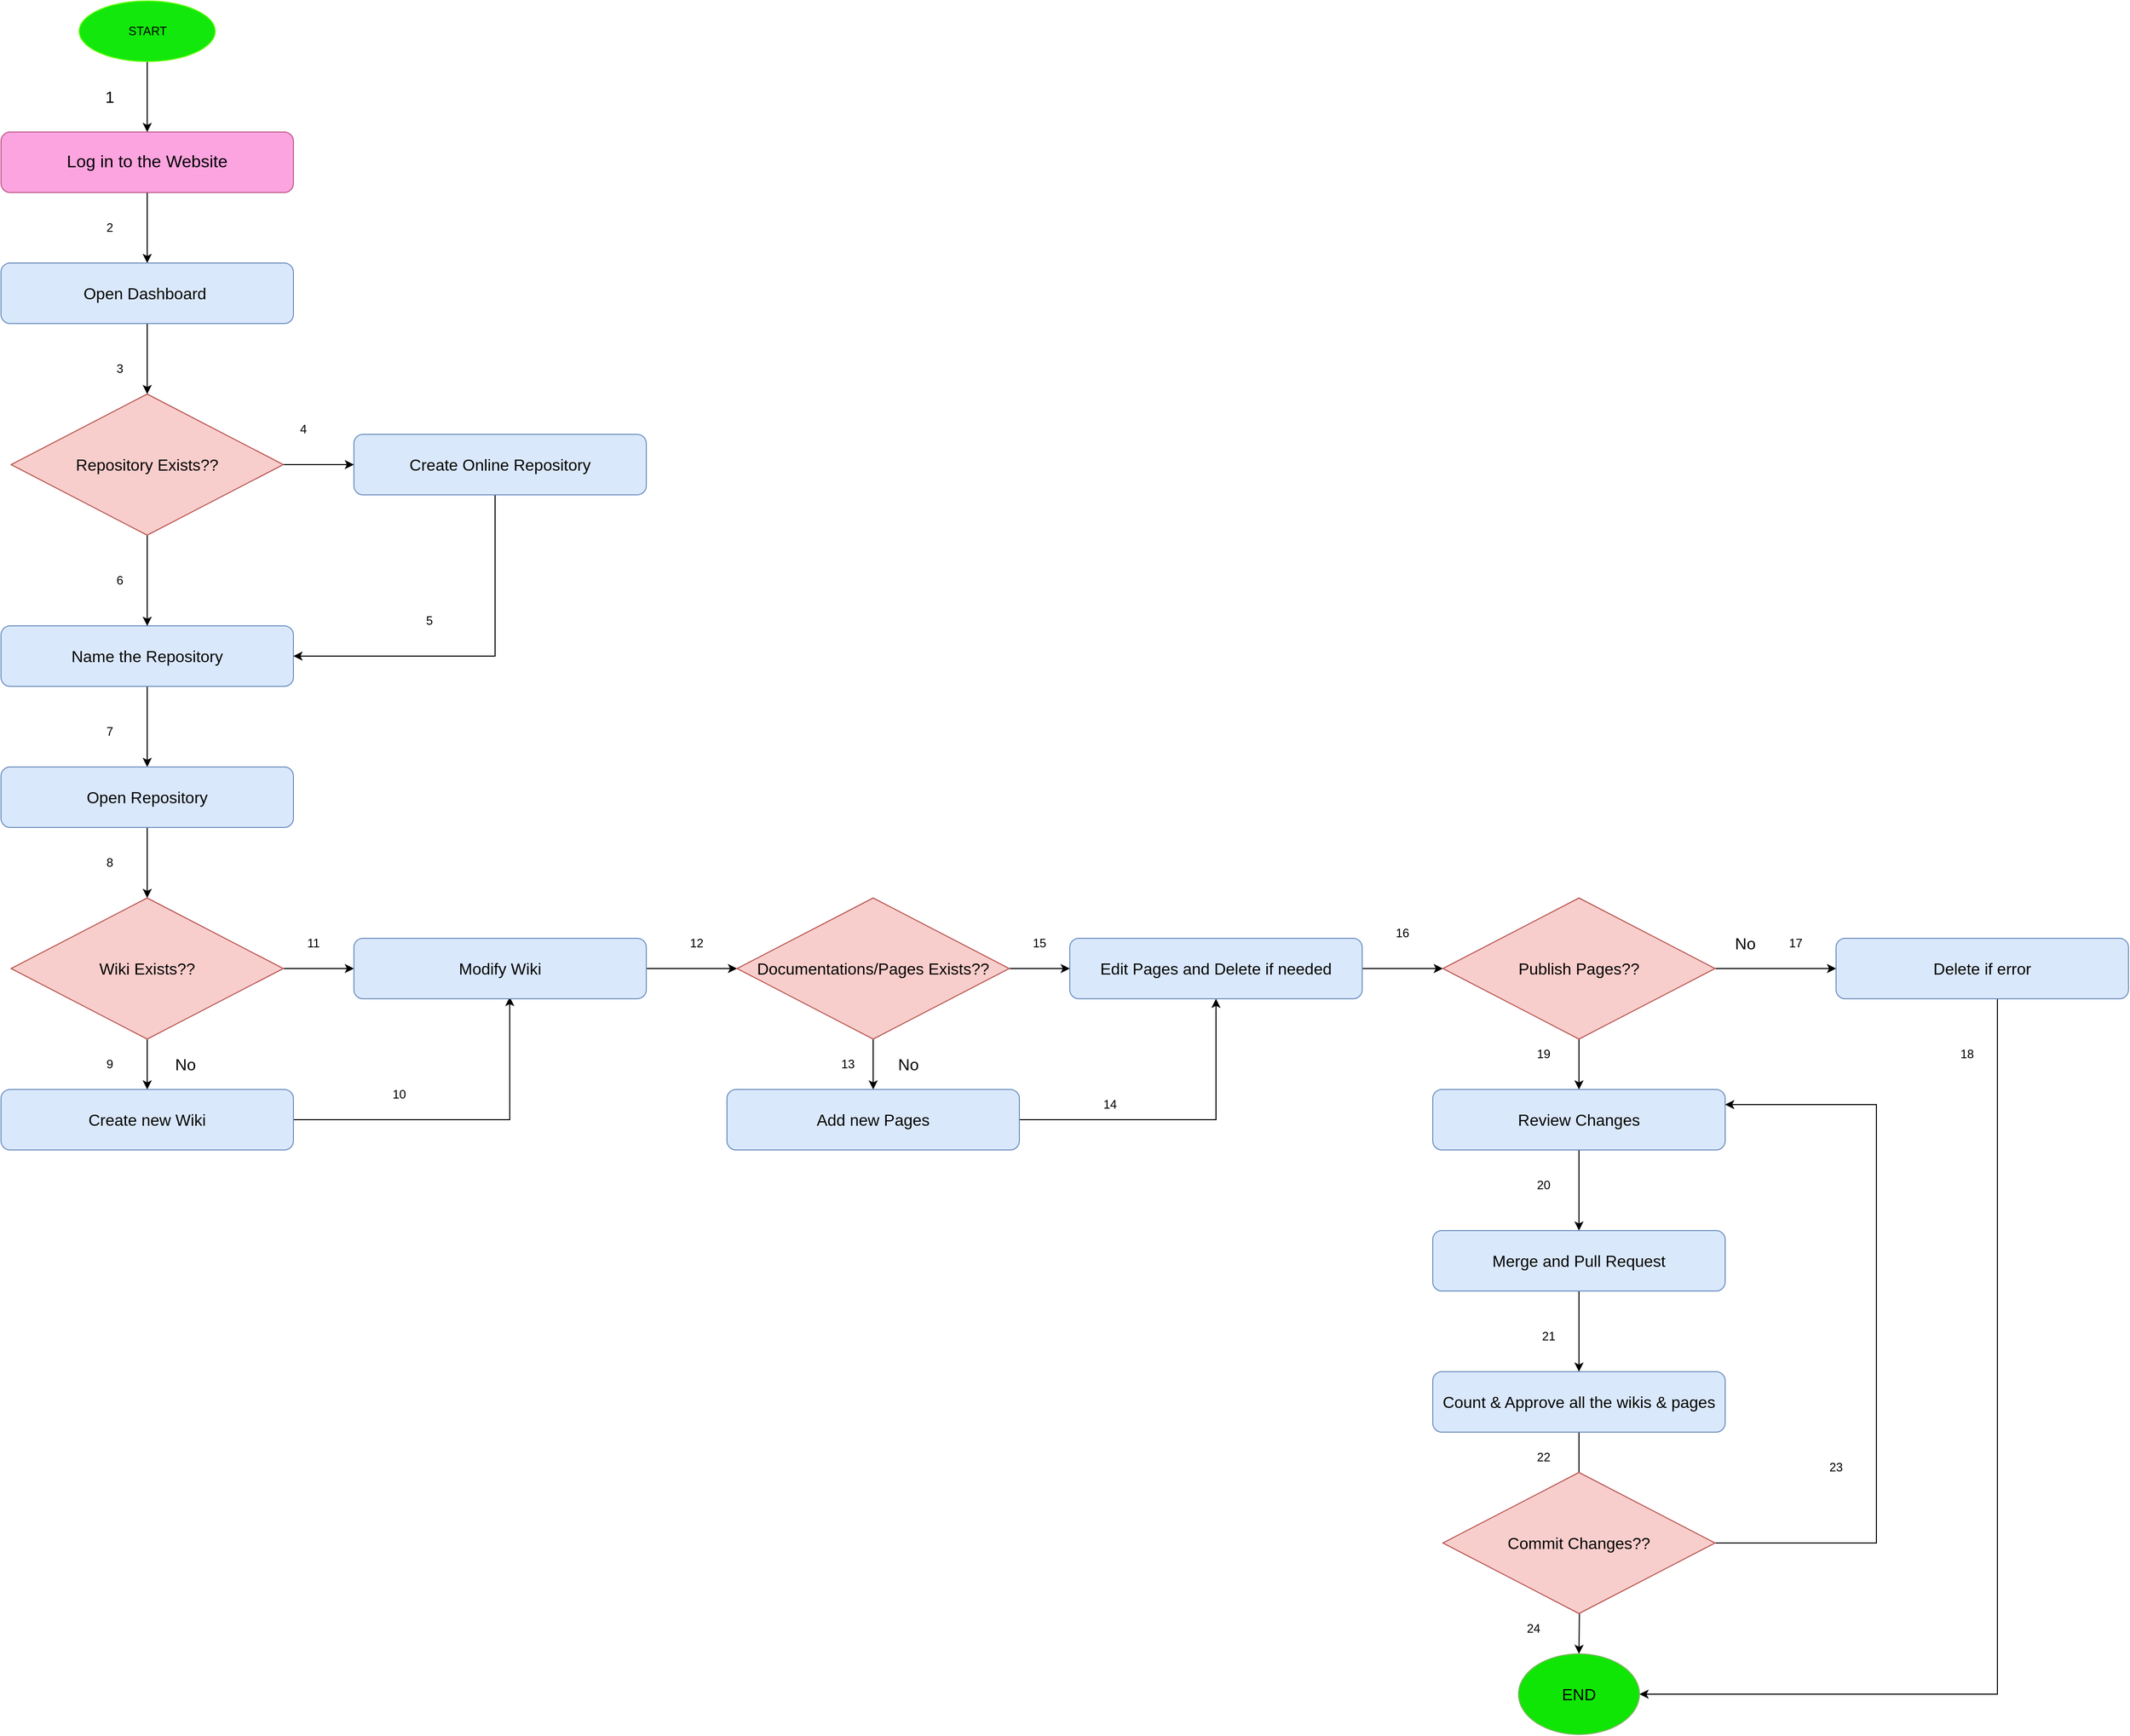 <mxfile version="21.6.6" type="device">
  <diagram name="Page-1" id="QI7qixuwSl6rum5H3rMc">
    <mxGraphModel dx="1631" dy="1510" grid="1" gridSize="10" guides="1" tooltips="1" connect="1" arrows="1" fold="1" page="1" pageScale="1" pageWidth="850" pageHeight="1100" math="0" shadow="0">
      <root>
        <mxCell id="0" />
        <mxCell id="1" parent="0" />
        <mxCell id="DgEjmwJFmkT8wPoqMNxU-25" value="" style="edgeStyle=orthogonalEdgeStyle;rounded=0;orthogonalLoop=1;jettySize=auto;html=1;" edge="1" parent="1" source="DgEjmwJFmkT8wPoqMNxU-1" target="DgEjmwJFmkT8wPoqMNxU-2">
          <mxGeometry relative="1" as="geometry" />
        </mxCell>
        <mxCell id="DgEjmwJFmkT8wPoqMNxU-1" value="START" style="ellipse;whiteSpace=wrap;html=1;fillColor=#13E80C;strokeColor=#61FF05;" vertex="1" parent="1">
          <mxGeometry x="-742.5" y="-160" width="135" height="60" as="geometry" />
        </mxCell>
        <mxCell id="DgEjmwJFmkT8wPoqMNxU-26" value="" style="edgeStyle=orthogonalEdgeStyle;rounded=0;orthogonalLoop=1;jettySize=auto;html=1;" edge="1" parent="1" source="DgEjmwJFmkT8wPoqMNxU-2" target="DgEjmwJFmkT8wPoqMNxU-5">
          <mxGeometry relative="1" as="geometry" />
        </mxCell>
        <mxCell id="DgEjmwJFmkT8wPoqMNxU-2" value="&lt;font style=&quot;font-size: 17px;&quot;&gt;Log in to the Website&lt;/font&gt;" style="rounded=1;whiteSpace=wrap;html=1;fillColor=#FCA4DF;strokeColor=#BF588B;" vertex="1" parent="1">
          <mxGeometry x="-820" y="-30" width="290" height="60" as="geometry" />
        </mxCell>
        <mxCell id="DgEjmwJFmkT8wPoqMNxU-31" value="" style="edgeStyle=orthogonalEdgeStyle;rounded=0;orthogonalLoop=1;jettySize=auto;html=1;" edge="1" parent="1" source="DgEjmwJFmkT8wPoqMNxU-3" target="DgEjmwJFmkT8wPoqMNxU-7">
          <mxGeometry relative="1" as="geometry" />
        </mxCell>
        <mxCell id="DgEjmwJFmkT8wPoqMNxU-3" value="&lt;font style=&quot;font-size: 16px;&quot;&gt;Name the Repository&lt;/font&gt;" style="rounded=1;whiteSpace=wrap;html=1;fillColor=#dae8fc;strokeColor=#6c8ebf;" vertex="1" parent="1">
          <mxGeometry x="-820" y="460" width="290" height="60" as="geometry" />
        </mxCell>
        <mxCell id="DgEjmwJFmkT8wPoqMNxU-30" style="edgeStyle=orthogonalEdgeStyle;rounded=0;orthogonalLoop=1;jettySize=auto;html=1;entryX=1;entryY=0.5;entryDx=0;entryDy=0;" edge="1" parent="1" source="DgEjmwJFmkT8wPoqMNxU-4" target="DgEjmwJFmkT8wPoqMNxU-3">
          <mxGeometry relative="1" as="geometry">
            <Array as="points">
              <mxPoint x="-330" y="490" />
            </Array>
          </mxGeometry>
        </mxCell>
        <mxCell id="DgEjmwJFmkT8wPoqMNxU-4" value="&lt;font style=&quot;font-size: 16px;&quot;&gt;Create Online Repository&lt;/font&gt;" style="rounded=1;whiteSpace=wrap;html=1;fillColor=#dae8fc;strokeColor=#6c8ebf;" vertex="1" parent="1">
          <mxGeometry x="-470" y="270" width="290" height="60" as="geometry" />
        </mxCell>
        <mxCell id="DgEjmwJFmkT8wPoqMNxU-27" value="" style="edgeStyle=orthogonalEdgeStyle;rounded=0;orthogonalLoop=1;jettySize=auto;html=1;" edge="1" parent="1" source="DgEjmwJFmkT8wPoqMNxU-5" target="DgEjmwJFmkT8wPoqMNxU-6">
          <mxGeometry relative="1" as="geometry" />
        </mxCell>
        <mxCell id="DgEjmwJFmkT8wPoqMNxU-5" value="&lt;font style=&quot;font-size: 16px;&quot;&gt;Open Dashboard&amp;nbsp;&lt;/font&gt;" style="rounded=1;whiteSpace=wrap;html=1;fillColor=#dae8fc;strokeColor=#6c8ebf;" vertex="1" parent="1">
          <mxGeometry x="-820" y="100" width="290" height="60" as="geometry" />
        </mxCell>
        <mxCell id="DgEjmwJFmkT8wPoqMNxU-28" value="" style="edgeStyle=orthogonalEdgeStyle;rounded=0;orthogonalLoop=1;jettySize=auto;html=1;" edge="1" parent="1" source="DgEjmwJFmkT8wPoqMNxU-6" target="DgEjmwJFmkT8wPoqMNxU-4">
          <mxGeometry relative="1" as="geometry" />
        </mxCell>
        <mxCell id="DgEjmwJFmkT8wPoqMNxU-29" value="" style="edgeStyle=orthogonalEdgeStyle;rounded=0;orthogonalLoop=1;jettySize=auto;html=1;" edge="1" parent="1" source="DgEjmwJFmkT8wPoqMNxU-6" target="DgEjmwJFmkT8wPoqMNxU-3">
          <mxGeometry relative="1" as="geometry" />
        </mxCell>
        <mxCell id="DgEjmwJFmkT8wPoqMNxU-6" value="&lt;span style=&quot;font-size: 16px;&quot;&gt;Repository Exists??&lt;/span&gt;" style="rhombus;whiteSpace=wrap;html=1;fillColor=#f8cecc;strokeColor=#b85450;" vertex="1" parent="1">
          <mxGeometry x="-810" y="230" width="270" height="140" as="geometry" />
        </mxCell>
        <mxCell id="DgEjmwJFmkT8wPoqMNxU-32" value="" style="edgeStyle=orthogonalEdgeStyle;rounded=0;orthogonalLoop=1;jettySize=auto;html=1;" edge="1" parent="1" source="DgEjmwJFmkT8wPoqMNxU-7" target="DgEjmwJFmkT8wPoqMNxU-8">
          <mxGeometry relative="1" as="geometry" />
        </mxCell>
        <mxCell id="DgEjmwJFmkT8wPoqMNxU-7" value="&lt;span style=&quot;font-size: 16px;&quot;&gt;Open Repository&lt;/span&gt;" style="rounded=1;whiteSpace=wrap;html=1;labelBackgroundColor=none;fillColor=#dae8fc;strokeColor=#6c8ebf;" vertex="1" parent="1">
          <mxGeometry x="-820" y="600" width="290" height="60" as="geometry" />
        </mxCell>
        <mxCell id="DgEjmwJFmkT8wPoqMNxU-33" value="" style="edgeStyle=orthogonalEdgeStyle;rounded=0;orthogonalLoop=1;jettySize=auto;html=1;" edge="1" parent="1" source="DgEjmwJFmkT8wPoqMNxU-8" target="DgEjmwJFmkT8wPoqMNxU-10">
          <mxGeometry relative="1" as="geometry" />
        </mxCell>
        <mxCell id="DgEjmwJFmkT8wPoqMNxU-34" value="" style="edgeStyle=orthogonalEdgeStyle;rounded=0;orthogonalLoop=1;jettySize=auto;html=1;" edge="1" parent="1" source="DgEjmwJFmkT8wPoqMNxU-8" target="DgEjmwJFmkT8wPoqMNxU-9">
          <mxGeometry relative="1" as="geometry" />
        </mxCell>
        <mxCell id="DgEjmwJFmkT8wPoqMNxU-8" value="&lt;span style=&quot;font-size: 16px;&quot;&gt;Wiki Exists??&lt;/span&gt;" style="rhombus;whiteSpace=wrap;html=1;fillColor=#f8cecc;strokeColor=#b85450;" vertex="1" parent="1">
          <mxGeometry x="-810" y="730" width="270" height="140" as="geometry" />
        </mxCell>
        <mxCell id="DgEjmwJFmkT8wPoqMNxU-35" style="edgeStyle=orthogonalEdgeStyle;rounded=0;orthogonalLoop=1;jettySize=auto;html=1;entryX=0.533;entryY=0.971;entryDx=0;entryDy=0;entryPerimeter=0;" edge="1" parent="1" source="DgEjmwJFmkT8wPoqMNxU-9" target="DgEjmwJFmkT8wPoqMNxU-10">
          <mxGeometry relative="1" as="geometry" />
        </mxCell>
        <mxCell id="DgEjmwJFmkT8wPoqMNxU-9" value="&lt;span style=&quot;font-size: 16px;&quot;&gt;Create new Wiki&lt;/span&gt;" style="rounded=1;whiteSpace=wrap;html=1;labelBackgroundColor=none;fillColor=#dae8fc;strokeColor=#6c8ebf;" vertex="1" parent="1">
          <mxGeometry x="-820" y="920" width="290" height="60" as="geometry" />
        </mxCell>
        <mxCell id="DgEjmwJFmkT8wPoqMNxU-36" value="" style="edgeStyle=orthogonalEdgeStyle;rounded=0;orthogonalLoop=1;jettySize=auto;html=1;" edge="1" parent="1" source="DgEjmwJFmkT8wPoqMNxU-10" target="DgEjmwJFmkT8wPoqMNxU-12">
          <mxGeometry relative="1" as="geometry" />
        </mxCell>
        <mxCell id="DgEjmwJFmkT8wPoqMNxU-10" value="&lt;span style=&quot;font-size: 16px;&quot;&gt;Modify Wiki&lt;/span&gt;" style="rounded=1;whiteSpace=wrap;html=1;labelBackgroundColor=none;fillColor=#dae8fc;strokeColor=#6c8ebf;" vertex="1" parent="1">
          <mxGeometry x="-470" y="770" width="290" height="60" as="geometry" />
        </mxCell>
        <mxCell id="DgEjmwJFmkT8wPoqMNxU-11" value="&lt;font style=&quot;font-size: 16px;&quot;&gt;No&lt;/font&gt;" style="text;html=1;strokeColor=none;fillColor=none;align=center;verticalAlign=middle;whiteSpace=wrap;rounded=0;" vertex="1" parent="1">
          <mxGeometry x="-667.5" y="880" width="60" height="30" as="geometry" />
        </mxCell>
        <mxCell id="DgEjmwJFmkT8wPoqMNxU-37" value="" style="edgeStyle=orthogonalEdgeStyle;rounded=0;orthogonalLoop=1;jettySize=auto;html=1;" edge="1" parent="1" source="DgEjmwJFmkT8wPoqMNxU-12" target="DgEjmwJFmkT8wPoqMNxU-14">
          <mxGeometry relative="1" as="geometry" />
        </mxCell>
        <mxCell id="DgEjmwJFmkT8wPoqMNxU-38" value="" style="edgeStyle=orthogonalEdgeStyle;rounded=0;orthogonalLoop=1;jettySize=auto;html=1;" edge="1" parent="1" source="DgEjmwJFmkT8wPoqMNxU-12" target="DgEjmwJFmkT8wPoqMNxU-13">
          <mxGeometry relative="1" as="geometry" />
        </mxCell>
        <mxCell id="DgEjmwJFmkT8wPoqMNxU-12" value="&lt;span style=&quot;font-size: 16px;&quot;&gt;Documentations/Pages Exists??&lt;/span&gt;" style="rhombus;whiteSpace=wrap;html=1;fillColor=#f8cecc;strokeColor=#b85450;" vertex="1" parent="1">
          <mxGeometry x="-90" y="730" width="270" height="140" as="geometry" />
        </mxCell>
        <mxCell id="DgEjmwJFmkT8wPoqMNxU-40" value="" style="edgeStyle=orthogonalEdgeStyle;rounded=0;orthogonalLoop=1;jettySize=auto;html=1;" edge="1" parent="1" source="DgEjmwJFmkT8wPoqMNxU-13" target="DgEjmwJFmkT8wPoqMNxU-17">
          <mxGeometry relative="1" as="geometry" />
        </mxCell>
        <mxCell id="DgEjmwJFmkT8wPoqMNxU-13" value="&lt;span style=&quot;font-size: 16px;&quot;&gt;Edit Pages and Delete if needed&lt;/span&gt;" style="rounded=1;whiteSpace=wrap;html=1;labelBackgroundColor=none;fillColor=#dae8fc;strokeColor=#6c8ebf;" vertex="1" parent="1">
          <mxGeometry x="240" y="770" width="290" height="60" as="geometry" />
        </mxCell>
        <mxCell id="DgEjmwJFmkT8wPoqMNxU-39" style="edgeStyle=orthogonalEdgeStyle;rounded=0;orthogonalLoop=1;jettySize=auto;html=1;" edge="1" parent="1" source="DgEjmwJFmkT8wPoqMNxU-14" target="DgEjmwJFmkT8wPoqMNxU-13">
          <mxGeometry relative="1" as="geometry" />
        </mxCell>
        <mxCell id="DgEjmwJFmkT8wPoqMNxU-14" value="&lt;span style=&quot;font-size: 16px;&quot;&gt;Add new Pages&lt;/span&gt;" style="rounded=1;whiteSpace=wrap;html=1;labelBackgroundColor=none;fillColor=#dae8fc;strokeColor=#6c8ebf;" vertex="1" parent="1">
          <mxGeometry x="-100" y="920" width="290" height="60" as="geometry" />
        </mxCell>
        <mxCell id="DgEjmwJFmkT8wPoqMNxU-15" value="&lt;font style=&quot;font-size: 16px;&quot;&gt;No&lt;/font&gt;" style="text;html=1;strokeColor=none;fillColor=none;align=center;verticalAlign=middle;whiteSpace=wrap;rounded=0;" vertex="1" parent="1">
          <mxGeometry x="50" y="880" width="60" height="30" as="geometry" />
        </mxCell>
        <mxCell id="DgEjmwJFmkT8wPoqMNxU-43" style="edgeStyle=orthogonalEdgeStyle;rounded=0;orthogonalLoop=1;jettySize=auto;html=1;" edge="1" parent="1" source="DgEjmwJFmkT8wPoqMNxU-17" target="DgEjmwJFmkT8wPoqMNxU-41">
          <mxGeometry relative="1" as="geometry" />
        </mxCell>
        <mxCell id="DgEjmwJFmkT8wPoqMNxU-44" value="" style="edgeStyle=orthogonalEdgeStyle;rounded=0;orthogonalLoop=1;jettySize=auto;html=1;" edge="1" parent="1" source="DgEjmwJFmkT8wPoqMNxU-17" target="DgEjmwJFmkT8wPoqMNxU-22">
          <mxGeometry relative="1" as="geometry" />
        </mxCell>
        <mxCell id="DgEjmwJFmkT8wPoqMNxU-17" value="&lt;span style=&quot;font-size: 16px;&quot;&gt;Publish Pages??&lt;/span&gt;" style="rhombus;whiteSpace=wrap;html=1;fillColor=#f8cecc;strokeColor=#b85450;" vertex="1" parent="1">
          <mxGeometry x="610" y="730" width="270" height="140" as="geometry" />
        </mxCell>
        <mxCell id="DgEjmwJFmkT8wPoqMNxU-47" value="" style="edgeStyle=orthogonalEdgeStyle;rounded=0;orthogonalLoop=1;jettySize=auto;html=1;" edge="1" parent="1" source="DgEjmwJFmkT8wPoqMNxU-18">
          <mxGeometry relative="1" as="geometry">
            <mxPoint x="745" y="1320" as="targetPoint" />
          </mxGeometry>
        </mxCell>
        <mxCell id="DgEjmwJFmkT8wPoqMNxU-18" value="&lt;span style=&quot;font-size: 16px;&quot;&gt;Count &amp;amp; Approve all the wikis &amp;amp; pages&lt;/span&gt;" style="rounded=1;whiteSpace=wrap;html=1;labelBackgroundColor=none;fillColor=#dae8fc;strokeColor=#6c8ebf;" vertex="1" parent="1">
          <mxGeometry x="600" y="1200" width="290" height="60" as="geometry" />
        </mxCell>
        <mxCell id="DgEjmwJFmkT8wPoqMNxU-19" value="&lt;font style=&quot;font-size: 16px;&quot;&gt;No&lt;/font&gt;" style="text;html=1;strokeColor=none;fillColor=none;align=center;verticalAlign=middle;whiteSpace=wrap;rounded=0;" vertex="1" parent="1">
          <mxGeometry x="880" y="760" width="60" height="30" as="geometry" />
        </mxCell>
        <mxCell id="DgEjmwJFmkT8wPoqMNxU-46" value="" style="edgeStyle=orthogonalEdgeStyle;rounded=0;orthogonalLoop=1;jettySize=auto;html=1;" edge="1" parent="1" source="DgEjmwJFmkT8wPoqMNxU-21" target="DgEjmwJFmkT8wPoqMNxU-18">
          <mxGeometry relative="1" as="geometry" />
        </mxCell>
        <mxCell id="DgEjmwJFmkT8wPoqMNxU-21" value="&lt;span style=&quot;font-size: 16px;&quot;&gt;Merge and Pull Request&lt;/span&gt;" style="rounded=1;whiteSpace=wrap;html=1;labelBackgroundColor=none;fillColor=#dae8fc;strokeColor=#6c8ebf;" vertex="1" parent="1">
          <mxGeometry x="600" y="1060" width="290" height="60" as="geometry" />
        </mxCell>
        <mxCell id="DgEjmwJFmkT8wPoqMNxU-45" value="" style="edgeStyle=orthogonalEdgeStyle;rounded=0;orthogonalLoop=1;jettySize=auto;html=1;" edge="1" parent="1" source="DgEjmwJFmkT8wPoqMNxU-22" target="DgEjmwJFmkT8wPoqMNxU-21">
          <mxGeometry relative="1" as="geometry" />
        </mxCell>
        <mxCell id="DgEjmwJFmkT8wPoqMNxU-22" value="&lt;span style=&quot;font-size: 16px;&quot;&gt;Review Changes&lt;/span&gt;" style="rounded=1;whiteSpace=wrap;html=1;labelBackgroundColor=none;fillColor=#dae8fc;strokeColor=#6c8ebf;" vertex="1" parent="1">
          <mxGeometry x="600" y="920" width="290" height="60" as="geometry" />
        </mxCell>
        <mxCell id="DgEjmwJFmkT8wPoqMNxU-48" value="" style="edgeStyle=orthogonalEdgeStyle;rounded=0;orthogonalLoop=1;jettySize=auto;html=1;" edge="1" parent="1" target="DgEjmwJFmkT8wPoqMNxU-24">
          <mxGeometry relative="1" as="geometry">
            <mxPoint x="745" y="1380" as="sourcePoint" />
          </mxGeometry>
        </mxCell>
        <mxCell id="DgEjmwJFmkT8wPoqMNxU-24" value="&lt;font style=&quot;font-size: 16px;&quot;&gt;END&lt;/font&gt;" style="ellipse;whiteSpace=wrap;html=1;fillColor=#10e605;strokeColor=#82b366;" vertex="1" parent="1">
          <mxGeometry x="685" y="1480" width="120" height="80" as="geometry" />
        </mxCell>
        <mxCell id="DgEjmwJFmkT8wPoqMNxU-51" style="edgeStyle=orthogonalEdgeStyle;rounded=0;orthogonalLoop=1;jettySize=auto;html=1;entryX=1;entryY=0.5;entryDx=0;entryDy=0;" edge="1" parent="1" source="DgEjmwJFmkT8wPoqMNxU-41" target="DgEjmwJFmkT8wPoqMNxU-24">
          <mxGeometry relative="1" as="geometry">
            <Array as="points">
              <mxPoint x="1160" y="1520" />
            </Array>
          </mxGeometry>
        </mxCell>
        <mxCell id="DgEjmwJFmkT8wPoqMNxU-41" value="&lt;span style=&quot;font-size: 16px;&quot;&gt;Delete if error&lt;/span&gt;" style="rounded=1;whiteSpace=wrap;html=1;labelBackgroundColor=none;fillColor=#dae8fc;strokeColor=#6c8ebf;" vertex="1" parent="1">
          <mxGeometry x="1000" y="770" width="290" height="60" as="geometry" />
        </mxCell>
        <mxCell id="DgEjmwJFmkT8wPoqMNxU-52" style="edgeStyle=orthogonalEdgeStyle;rounded=0;orthogonalLoop=1;jettySize=auto;html=1;entryX=1;entryY=0.25;entryDx=0;entryDy=0;" edge="1" parent="1" source="DgEjmwJFmkT8wPoqMNxU-49" target="DgEjmwJFmkT8wPoqMNxU-22">
          <mxGeometry relative="1" as="geometry">
            <Array as="points">
              <mxPoint x="1040" y="1370" />
              <mxPoint x="1040" y="935" />
            </Array>
          </mxGeometry>
        </mxCell>
        <mxCell id="DgEjmwJFmkT8wPoqMNxU-49" value="&lt;span style=&quot;font-size: 16px;&quot;&gt;Commit Changes??&lt;/span&gt;" style="rhombus;whiteSpace=wrap;html=1;fillColor=#f8cecc;strokeColor=#b85450;" vertex="1" parent="1">
          <mxGeometry x="610" y="1300" width="270" height="140" as="geometry" />
        </mxCell>
        <mxCell id="DgEjmwJFmkT8wPoqMNxU-53" value="&lt;font style=&quot;font-size: 16px;&quot;&gt;1&lt;/font&gt;" style="text;html=1;strokeColor=none;fillColor=none;align=center;verticalAlign=middle;whiteSpace=wrap;rounded=0;" vertex="1" parent="1">
          <mxGeometry x="-742.5" y="-80" width="60" height="30" as="geometry" />
        </mxCell>
        <mxCell id="DgEjmwJFmkT8wPoqMNxU-54" value="2" style="text;html=1;strokeColor=none;fillColor=none;align=center;verticalAlign=middle;whiteSpace=wrap;rounded=0;" vertex="1" parent="1">
          <mxGeometry x="-742.5" y="50" width="60" height="30" as="geometry" />
        </mxCell>
        <mxCell id="DgEjmwJFmkT8wPoqMNxU-55" value="4" style="text;html=1;strokeColor=none;fillColor=none;align=center;verticalAlign=middle;whiteSpace=wrap;rounded=0;" vertex="1" parent="1">
          <mxGeometry x="-550" y="250" width="60" height="30" as="geometry" />
        </mxCell>
        <mxCell id="DgEjmwJFmkT8wPoqMNxU-56" value="3" style="text;html=1;strokeColor=none;fillColor=none;align=center;verticalAlign=middle;whiteSpace=wrap;rounded=0;" vertex="1" parent="1">
          <mxGeometry x="-732.5" y="190" width="60" height="30" as="geometry" />
        </mxCell>
        <mxCell id="DgEjmwJFmkT8wPoqMNxU-57" value="5" style="text;html=1;strokeColor=none;fillColor=none;align=center;verticalAlign=middle;whiteSpace=wrap;rounded=0;" vertex="1" parent="1">
          <mxGeometry x="-425" y="440" width="60" height="30" as="geometry" />
        </mxCell>
        <mxCell id="DgEjmwJFmkT8wPoqMNxU-59" value="6" style="text;html=1;strokeColor=none;fillColor=none;align=center;verticalAlign=middle;whiteSpace=wrap;rounded=0;" vertex="1" parent="1">
          <mxGeometry x="-732.5" y="400" width="60" height="30" as="geometry" />
        </mxCell>
        <mxCell id="DgEjmwJFmkT8wPoqMNxU-60" value="7" style="text;html=1;strokeColor=none;fillColor=none;align=center;verticalAlign=middle;whiteSpace=wrap;rounded=0;" vertex="1" parent="1">
          <mxGeometry x="-742.5" y="550" width="60" height="30" as="geometry" />
        </mxCell>
        <mxCell id="DgEjmwJFmkT8wPoqMNxU-61" value="8" style="text;html=1;strokeColor=none;fillColor=none;align=center;verticalAlign=middle;whiteSpace=wrap;rounded=0;" vertex="1" parent="1">
          <mxGeometry x="-742.5" y="680" width="60" height="30" as="geometry" />
        </mxCell>
        <mxCell id="DgEjmwJFmkT8wPoqMNxU-62" value="11" style="text;html=1;strokeColor=none;fillColor=none;align=center;verticalAlign=middle;whiteSpace=wrap;rounded=0;" vertex="1" parent="1">
          <mxGeometry x="-540" y="760" width="60" height="30" as="geometry" />
        </mxCell>
        <mxCell id="DgEjmwJFmkT8wPoqMNxU-63" value="9" style="text;html=1;strokeColor=none;fillColor=none;align=center;verticalAlign=middle;whiteSpace=wrap;rounded=0;" vertex="1" parent="1">
          <mxGeometry x="-742.5" y="880" width="60" height="30" as="geometry" />
        </mxCell>
        <mxCell id="DgEjmwJFmkT8wPoqMNxU-64" value="10" style="text;html=1;strokeColor=none;fillColor=none;align=center;verticalAlign=middle;whiteSpace=wrap;rounded=0;" vertex="1" parent="1">
          <mxGeometry x="-455" y="910" width="60" height="30" as="geometry" />
        </mxCell>
        <mxCell id="DgEjmwJFmkT8wPoqMNxU-65" value="12" style="text;html=1;strokeColor=none;fillColor=none;align=center;verticalAlign=middle;whiteSpace=wrap;rounded=0;" vertex="1" parent="1">
          <mxGeometry x="-160" y="760" width="60" height="30" as="geometry" />
        </mxCell>
        <mxCell id="DgEjmwJFmkT8wPoqMNxU-66" value="15" style="text;html=1;strokeColor=none;fillColor=none;align=center;verticalAlign=middle;whiteSpace=wrap;rounded=0;" vertex="1" parent="1">
          <mxGeometry x="180" y="760" width="60" height="30" as="geometry" />
        </mxCell>
        <mxCell id="DgEjmwJFmkT8wPoqMNxU-67" value="13" style="text;html=1;strokeColor=none;fillColor=none;align=center;verticalAlign=middle;whiteSpace=wrap;rounded=0;" vertex="1" parent="1">
          <mxGeometry x="-10" y="880" width="60" height="30" as="geometry" />
        </mxCell>
        <mxCell id="DgEjmwJFmkT8wPoqMNxU-68" value="16" style="text;html=1;strokeColor=none;fillColor=none;align=center;verticalAlign=middle;whiteSpace=wrap;rounded=0;" vertex="1" parent="1">
          <mxGeometry x="540" y="750" width="60" height="30" as="geometry" />
        </mxCell>
        <mxCell id="DgEjmwJFmkT8wPoqMNxU-69" value="14" style="text;html=1;strokeColor=none;fillColor=none;align=center;verticalAlign=middle;whiteSpace=wrap;rounded=0;" vertex="1" parent="1">
          <mxGeometry x="250" y="920" width="60" height="30" as="geometry" />
        </mxCell>
        <mxCell id="DgEjmwJFmkT8wPoqMNxU-70" value="19" style="text;html=1;strokeColor=none;fillColor=none;align=center;verticalAlign=middle;whiteSpace=wrap;rounded=0;" vertex="1" parent="1">
          <mxGeometry x="680" y="870" width="60" height="30" as="geometry" />
        </mxCell>
        <mxCell id="DgEjmwJFmkT8wPoqMNxU-71" value="17" style="text;html=1;strokeColor=none;fillColor=none;align=center;verticalAlign=middle;whiteSpace=wrap;rounded=0;" vertex="1" parent="1">
          <mxGeometry x="930" y="760" width="60" height="30" as="geometry" />
        </mxCell>
        <mxCell id="DgEjmwJFmkT8wPoqMNxU-72" value="18" style="text;html=1;strokeColor=none;fillColor=none;align=center;verticalAlign=middle;whiteSpace=wrap;rounded=0;" vertex="1" parent="1">
          <mxGeometry x="1100" y="870" width="60" height="30" as="geometry" />
        </mxCell>
        <mxCell id="DgEjmwJFmkT8wPoqMNxU-73" value="20" style="text;html=1;strokeColor=none;fillColor=none;align=center;verticalAlign=middle;whiteSpace=wrap;rounded=0;" vertex="1" parent="1">
          <mxGeometry x="680" y="1000" width="60" height="30" as="geometry" />
        </mxCell>
        <mxCell id="DgEjmwJFmkT8wPoqMNxU-75" value="21" style="text;html=1;strokeColor=none;fillColor=none;align=center;verticalAlign=middle;whiteSpace=wrap;rounded=0;" vertex="1" parent="1">
          <mxGeometry x="685" y="1150" width="60" height="30" as="geometry" />
        </mxCell>
        <mxCell id="DgEjmwJFmkT8wPoqMNxU-76" value="22" style="text;html=1;strokeColor=none;fillColor=none;align=center;verticalAlign=middle;whiteSpace=wrap;rounded=0;" vertex="1" parent="1">
          <mxGeometry x="680" y="1270" width="60" height="30" as="geometry" />
        </mxCell>
        <mxCell id="DgEjmwJFmkT8wPoqMNxU-77" value="23" style="text;html=1;strokeColor=none;fillColor=none;align=center;verticalAlign=middle;whiteSpace=wrap;rounded=0;" vertex="1" parent="1">
          <mxGeometry x="970" y="1280" width="60" height="30" as="geometry" />
        </mxCell>
        <mxCell id="DgEjmwJFmkT8wPoqMNxU-78" value="24" style="text;html=1;strokeColor=none;fillColor=none;align=center;verticalAlign=middle;whiteSpace=wrap;rounded=0;" vertex="1" parent="1">
          <mxGeometry x="670" y="1440" width="60" height="30" as="geometry" />
        </mxCell>
      </root>
    </mxGraphModel>
  </diagram>
</mxfile>
